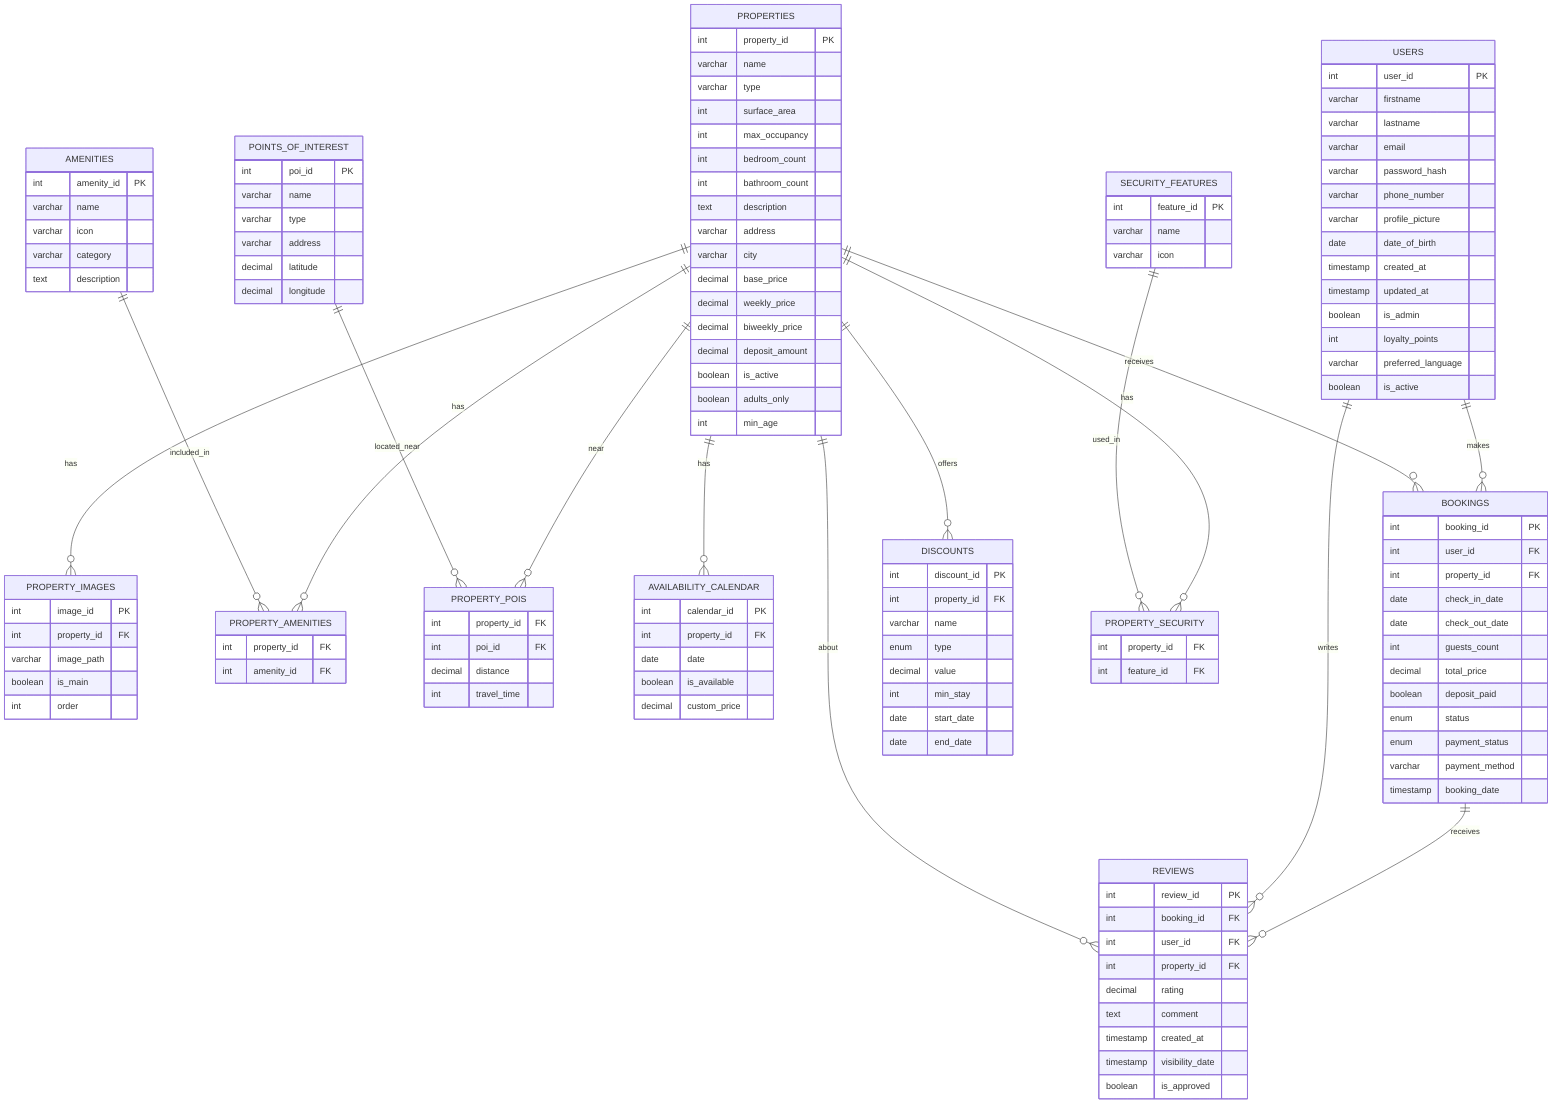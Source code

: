 erDiagram
    USERS {
        int user_id PK
        varchar firstname
        varchar lastname
        varchar email
        varchar password_hash
        varchar phone_number
        varchar profile_picture
        date date_of_birth
        timestamp created_at
        timestamp updated_at
        boolean is_admin
        int loyalty_points
        varchar preferred_language
        boolean is_active
    }
    
    PROPERTIES {
        int property_id PK
        varchar name
        varchar type
        int surface_area
        int max_occupancy
        int bedroom_count
        int bathroom_count
        text description
        varchar address
        varchar city
        decimal base_price
        decimal weekly_price
        decimal biweekly_price
        decimal deposit_amount
        boolean is_active
        boolean adults_only
        int min_age
    }
    
    PROPERTY_IMAGES {
        int image_id PK
        int property_id FK
        varchar image_path
        boolean is_main
        int order
    }
    
    AMENITIES {
        int amenity_id PK
        varchar name
        varchar icon
        varchar category
        text description
    }
    
    PROPERTY_AMENITIES {
        int property_id FK
        int amenity_id FK
    }
    
    POINTS_OF_INTEREST {
        int poi_id PK
        varchar name
        varchar type
        varchar address
        decimal latitude
        decimal longitude
    }
    
    PROPERTY_POIS {
        int property_id FK
        int poi_id FK
        decimal distance
        int travel_time
    }
    
    AVAILABILITY_CALENDAR {
        int calendar_id PK
        int property_id FK
        date date
        boolean is_available
        decimal custom_price
    }
    
    BOOKINGS {
        int booking_id PK
        int user_id FK
        int property_id FK
        date check_in_date
        date check_out_date
        int guests_count
        decimal total_price
        boolean deposit_paid
        enum status
        enum payment_status
        varchar payment_method
        timestamp booking_date
    }
    
    REVIEWS {
        int review_id PK
        int booking_id FK
        int user_id FK
        int property_id FK
        decimal rating
        text comment
        timestamp created_at
        timestamp visibility_date
        boolean is_approved
    }
    
    DISCOUNTS {
        int discount_id PK
        int property_id FK
        varchar name
        enum type
        decimal value
        int min_stay
        date start_date
        date end_date
    }
    
    SECURITY_FEATURES {
        int feature_id PK
        varchar name
        varchar icon
    }
    
    PROPERTY_SECURITY {
        int property_id FK
        int feature_id FK
    }
    
    USERS ||--o{ BOOKINGS : makes
    PROPERTIES ||--o{ BOOKINGS : receives
    PROPERTIES ||--o{ PROPERTY_IMAGES : has
    PROPERTIES ||--o{ AVAILABILITY_CALENDAR : has
    PROPERTIES ||--o{ PROPERTY_AMENITIES : has
    AMENITIES ||--o{ PROPERTY_AMENITIES : included_in
    PROPERTIES ||--o{ PROPERTY_POIS : near
    POINTS_OF_INTEREST ||--o{ PROPERTY_POIS : located_near
    BOOKINGS ||--o{ REVIEWS : receives
    USERS ||--o{ REVIEWS : writes
    PROPERTIES ||--o{ REVIEWS : about
    PROPERTIES ||--o{ DISCOUNTS : offers
    PROPERTIES ||--o{ PROPERTY_SECURITY : has
    SECURITY_FEATURES ||--o{ PROPERTY_SECURITY : used_in